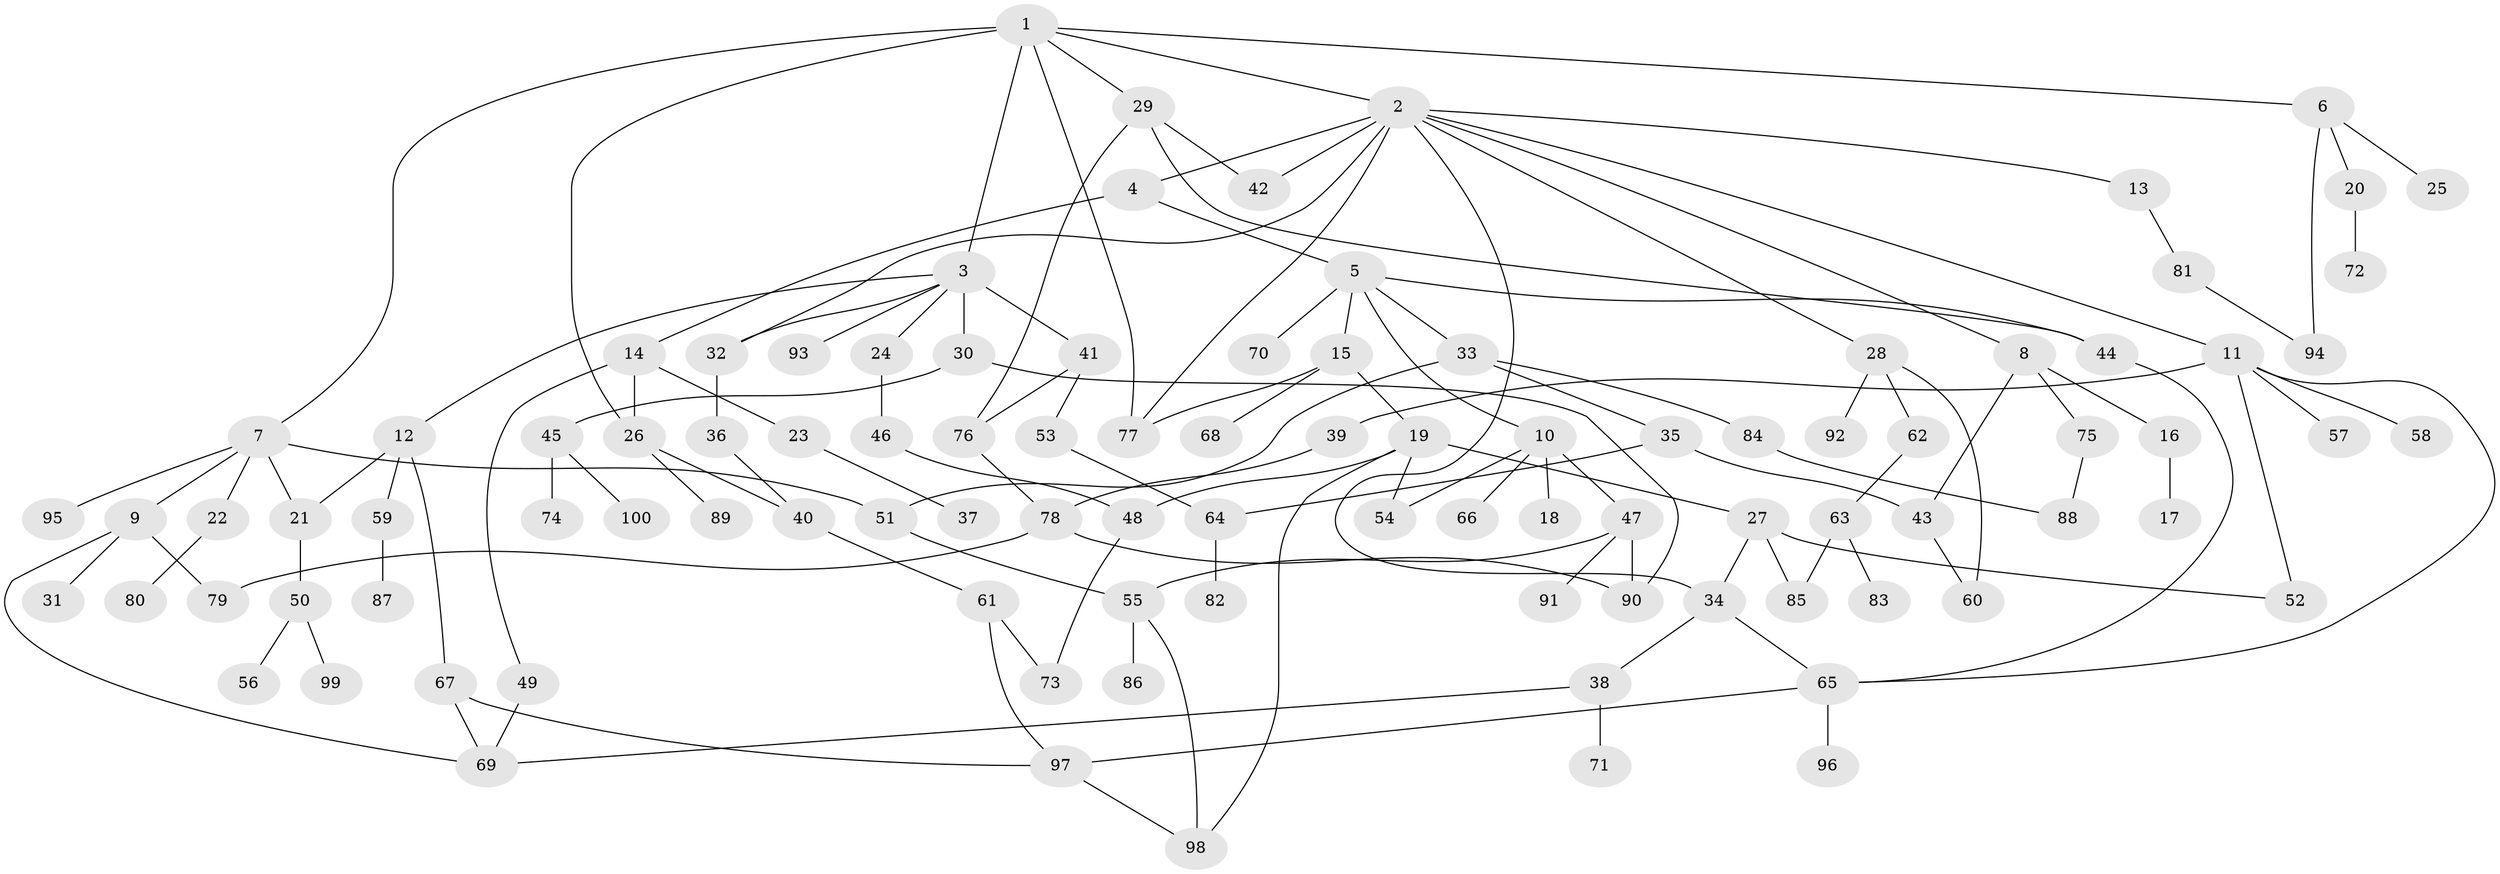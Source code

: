 // Generated by graph-tools (version 1.1) at 2025/25/03/09/25 03:25:34]
// undirected, 100 vertices, 134 edges
graph export_dot {
graph [start="1"]
  node [color=gray90,style=filled];
  1;
  2;
  3;
  4;
  5;
  6;
  7;
  8;
  9;
  10;
  11;
  12;
  13;
  14;
  15;
  16;
  17;
  18;
  19;
  20;
  21;
  22;
  23;
  24;
  25;
  26;
  27;
  28;
  29;
  30;
  31;
  32;
  33;
  34;
  35;
  36;
  37;
  38;
  39;
  40;
  41;
  42;
  43;
  44;
  45;
  46;
  47;
  48;
  49;
  50;
  51;
  52;
  53;
  54;
  55;
  56;
  57;
  58;
  59;
  60;
  61;
  62;
  63;
  64;
  65;
  66;
  67;
  68;
  69;
  70;
  71;
  72;
  73;
  74;
  75;
  76;
  77;
  78;
  79;
  80;
  81;
  82;
  83;
  84;
  85;
  86;
  87;
  88;
  89;
  90;
  91;
  92;
  93;
  94;
  95;
  96;
  97;
  98;
  99;
  100;
  1 -- 2;
  1 -- 3;
  1 -- 6;
  1 -- 7;
  1 -- 26;
  1 -- 29;
  1 -- 77;
  2 -- 4;
  2 -- 8;
  2 -- 11;
  2 -- 13;
  2 -- 28;
  2 -- 42;
  2 -- 34;
  2 -- 77;
  2 -- 32;
  3 -- 12;
  3 -- 24;
  3 -- 30;
  3 -- 32;
  3 -- 41;
  3 -- 93;
  4 -- 5;
  4 -- 14;
  5 -- 10;
  5 -- 15;
  5 -- 33;
  5 -- 44;
  5 -- 70;
  6 -- 20;
  6 -- 25;
  6 -- 94;
  7 -- 9;
  7 -- 21;
  7 -- 22;
  7 -- 95;
  7 -- 51;
  8 -- 16;
  8 -- 75;
  8 -- 43;
  9 -- 31;
  9 -- 69;
  9 -- 79;
  10 -- 18;
  10 -- 47;
  10 -- 54;
  10 -- 66;
  11 -- 39;
  11 -- 57;
  11 -- 58;
  11 -- 52;
  11 -- 65;
  12 -- 59;
  12 -- 67;
  12 -- 21;
  13 -- 81;
  14 -- 23;
  14 -- 49;
  14 -- 26;
  15 -- 19;
  15 -- 68;
  15 -- 77;
  16 -- 17;
  19 -- 27;
  19 -- 48;
  19 -- 98;
  19 -- 54;
  20 -- 72;
  21 -- 50;
  22 -- 80;
  23 -- 37;
  24 -- 46;
  26 -- 89;
  26 -- 40;
  27 -- 34;
  27 -- 52;
  27 -- 85;
  28 -- 60;
  28 -- 62;
  28 -- 92;
  29 -- 44;
  29 -- 42;
  29 -- 76;
  30 -- 45;
  30 -- 90;
  32 -- 36;
  33 -- 35;
  33 -- 51;
  33 -- 84;
  34 -- 38;
  34 -- 65;
  35 -- 43;
  35 -- 64;
  36 -- 40;
  38 -- 71;
  38 -- 69;
  39 -- 78;
  40 -- 61;
  41 -- 53;
  41 -- 76;
  43 -- 60;
  44 -- 65;
  45 -- 74;
  45 -- 100;
  46 -- 48;
  47 -- 91;
  47 -- 55;
  47 -- 90;
  48 -- 73;
  49 -- 69;
  50 -- 56;
  50 -- 99;
  51 -- 55;
  53 -- 64;
  55 -- 86;
  55 -- 98;
  59 -- 87;
  61 -- 97;
  61 -- 73;
  62 -- 63;
  63 -- 83;
  63 -- 85;
  64 -- 82;
  65 -- 96;
  65 -- 97;
  67 -- 97;
  67 -- 69;
  75 -- 88;
  76 -- 78;
  78 -- 90;
  78 -- 79;
  81 -- 94;
  84 -- 88;
  97 -- 98;
}
